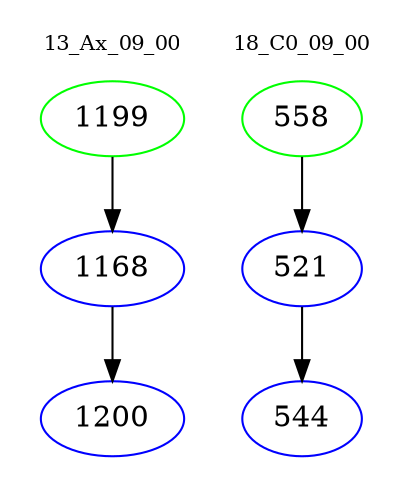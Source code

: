 digraph{
subgraph cluster_0 {
color = white
label = "13_Ax_09_00";
fontsize=10;
T0_1199 [label="1199", color="green"]
T0_1199 -> T0_1168 [color="black"]
T0_1168 [label="1168", color="blue"]
T0_1168 -> T0_1200 [color="black"]
T0_1200 [label="1200", color="blue"]
}
subgraph cluster_1 {
color = white
label = "18_C0_09_00";
fontsize=10;
T1_558 [label="558", color="green"]
T1_558 -> T1_521 [color="black"]
T1_521 [label="521", color="blue"]
T1_521 -> T1_544 [color="black"]
T1_544 [label="544", color="blue"]
}
}
